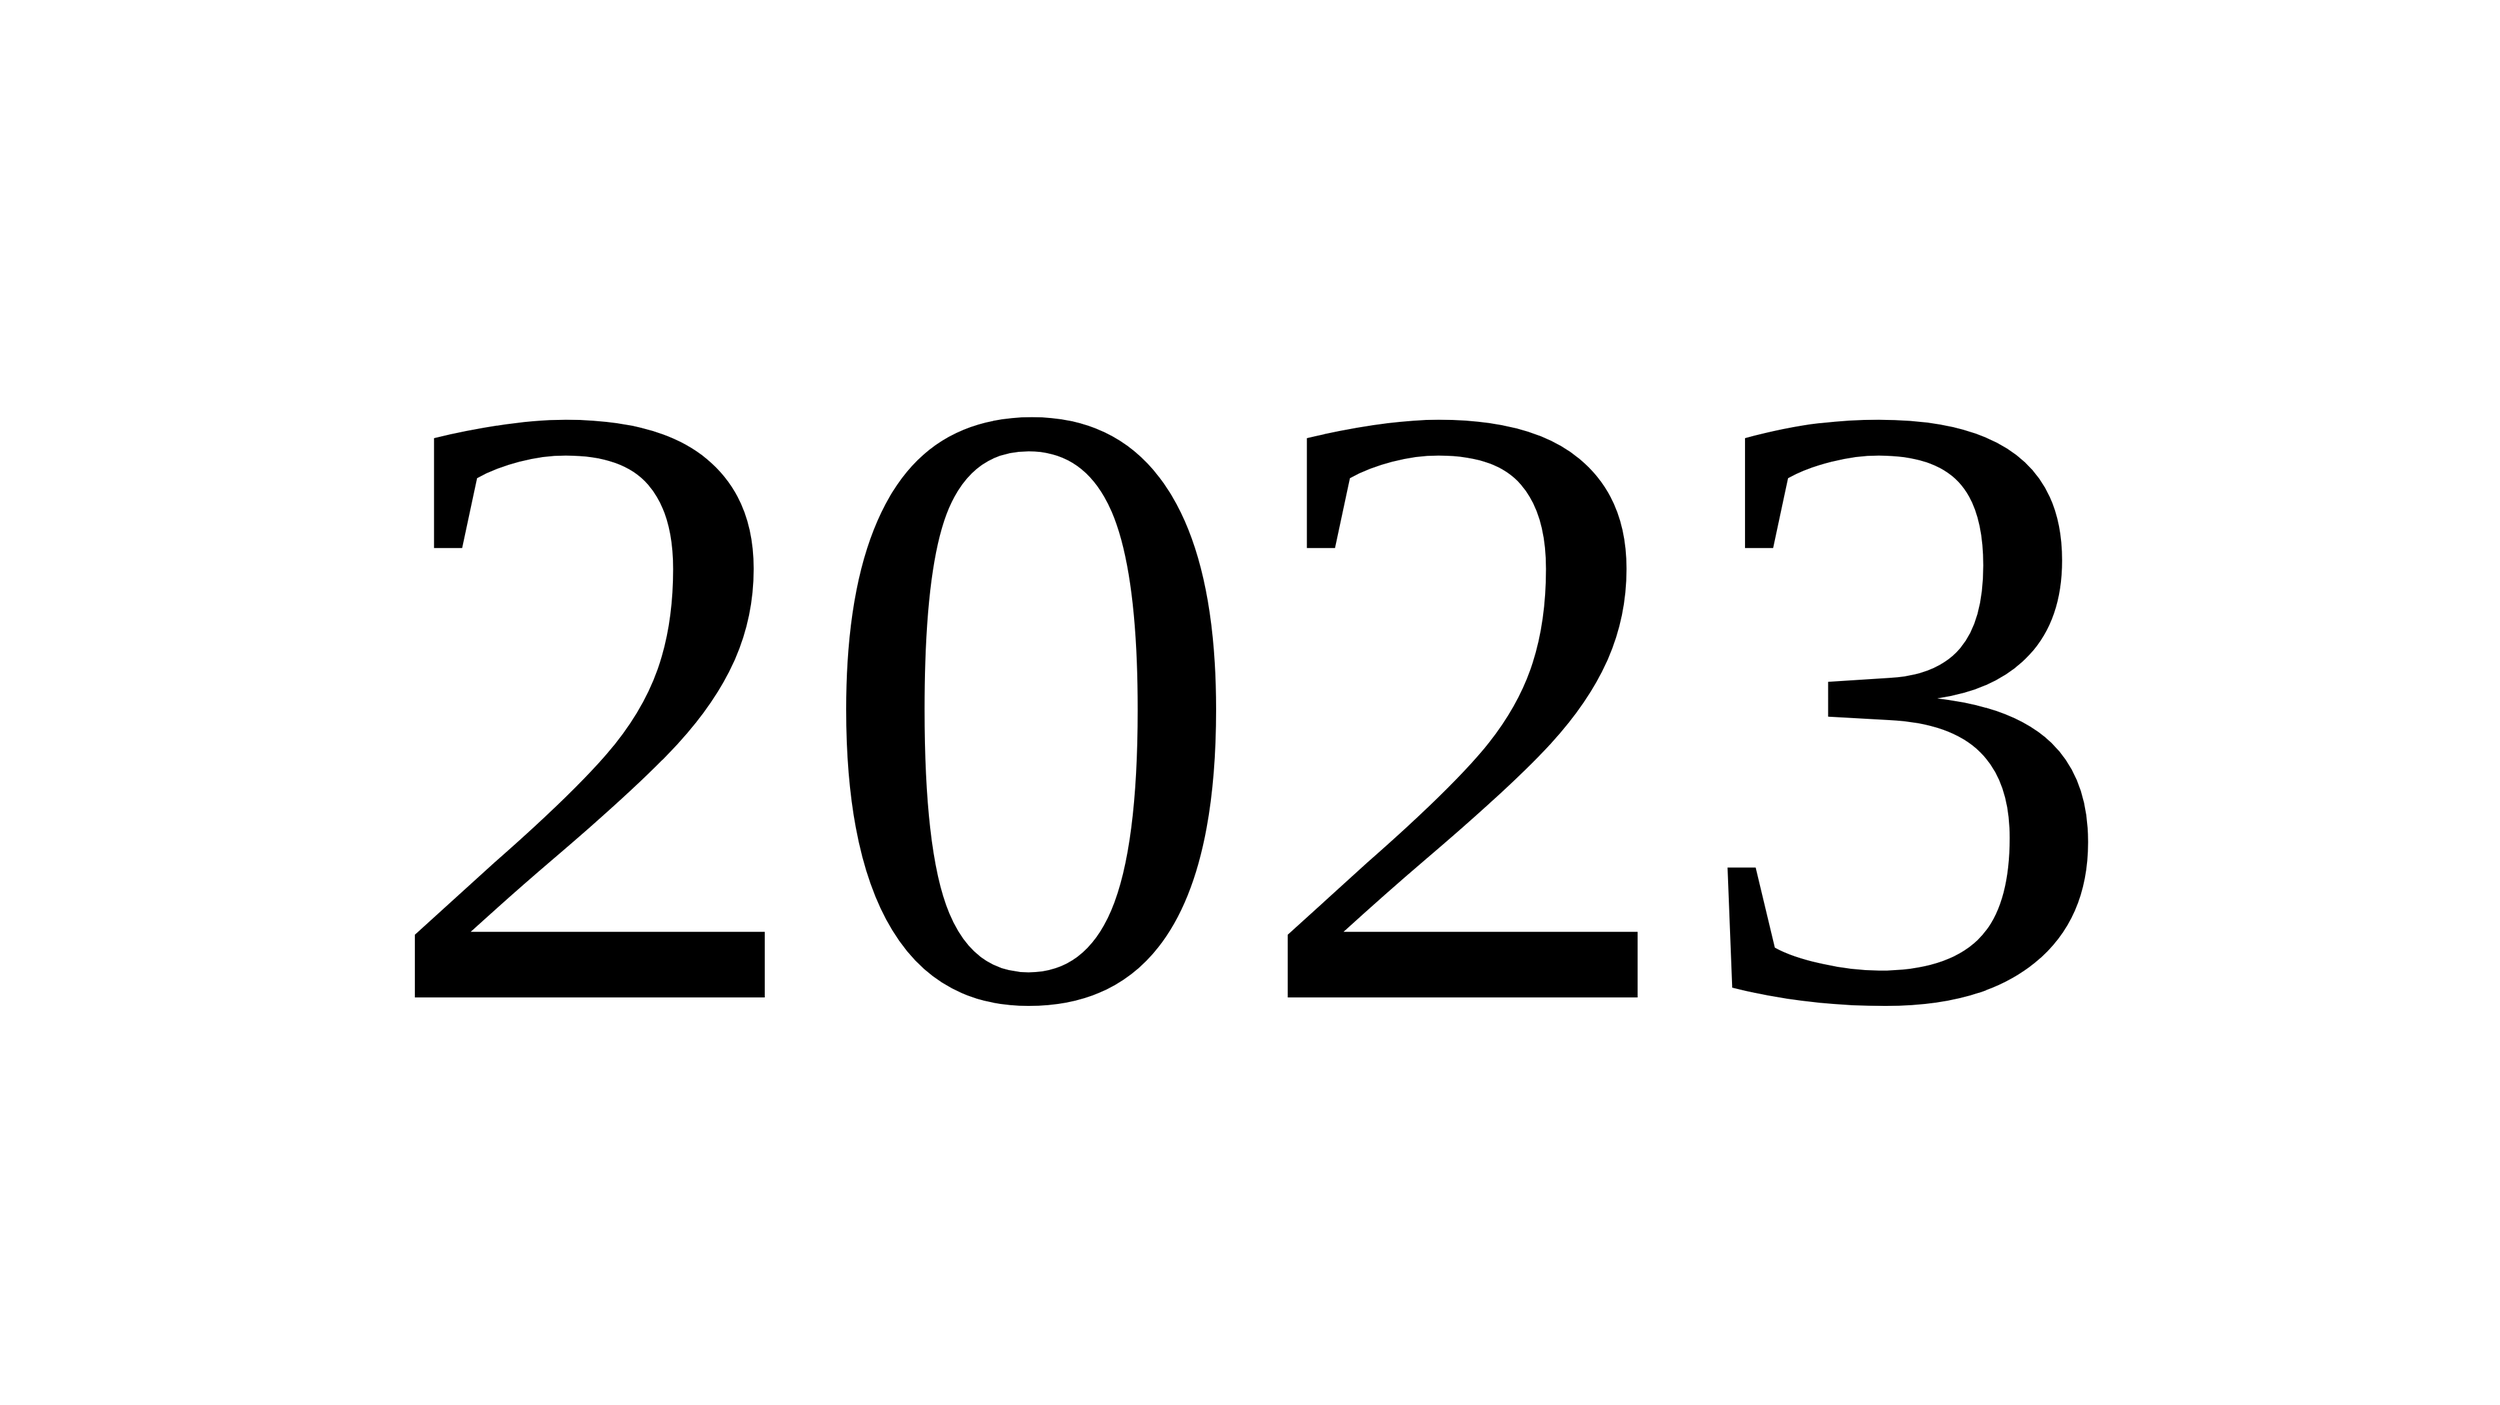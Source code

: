 <mxfile>
    <diagram id="atk6S9MroC8cPyWgH0Co" name="Page-1">
        <mxGraphModel dx="3040" dy="1158" grid="1" gridSize="10" guides="1" tooltips="1" connect="1" arrows="1" fold="1" page="1" pageScale="1" pageWidth="827" pageHeight="1169" background="#ffffff" math="0" shadow="0">
            <root>
                <mxCell id="0"/>
                <mxCell id="1" parent="0"/>
                <mxCell id="3" value="2023" style="text;html=1;strokeColor=none;fillColor=none;align=center;verticalAlign=middle;whiteSpace=wrap;rounded=0;sketch=0;hachureGap=4;jiggle=2;curveFitting=1;fontFamily=Bowlby One SC;fontSource=https%3A%2F%2Ffonts.googleapis.com%2Fcss%3Ffamily%3DBowlby%2BOne%2BSC;fontSize=670;fontColor=#000000;" vertex="1" parent="1">
                    <mxGeometry width="1918" height="1078" as="geometry"/>
                </mxCell>
            </root>
        </mxGraphModel>
    </diagram>
</mxfile>

